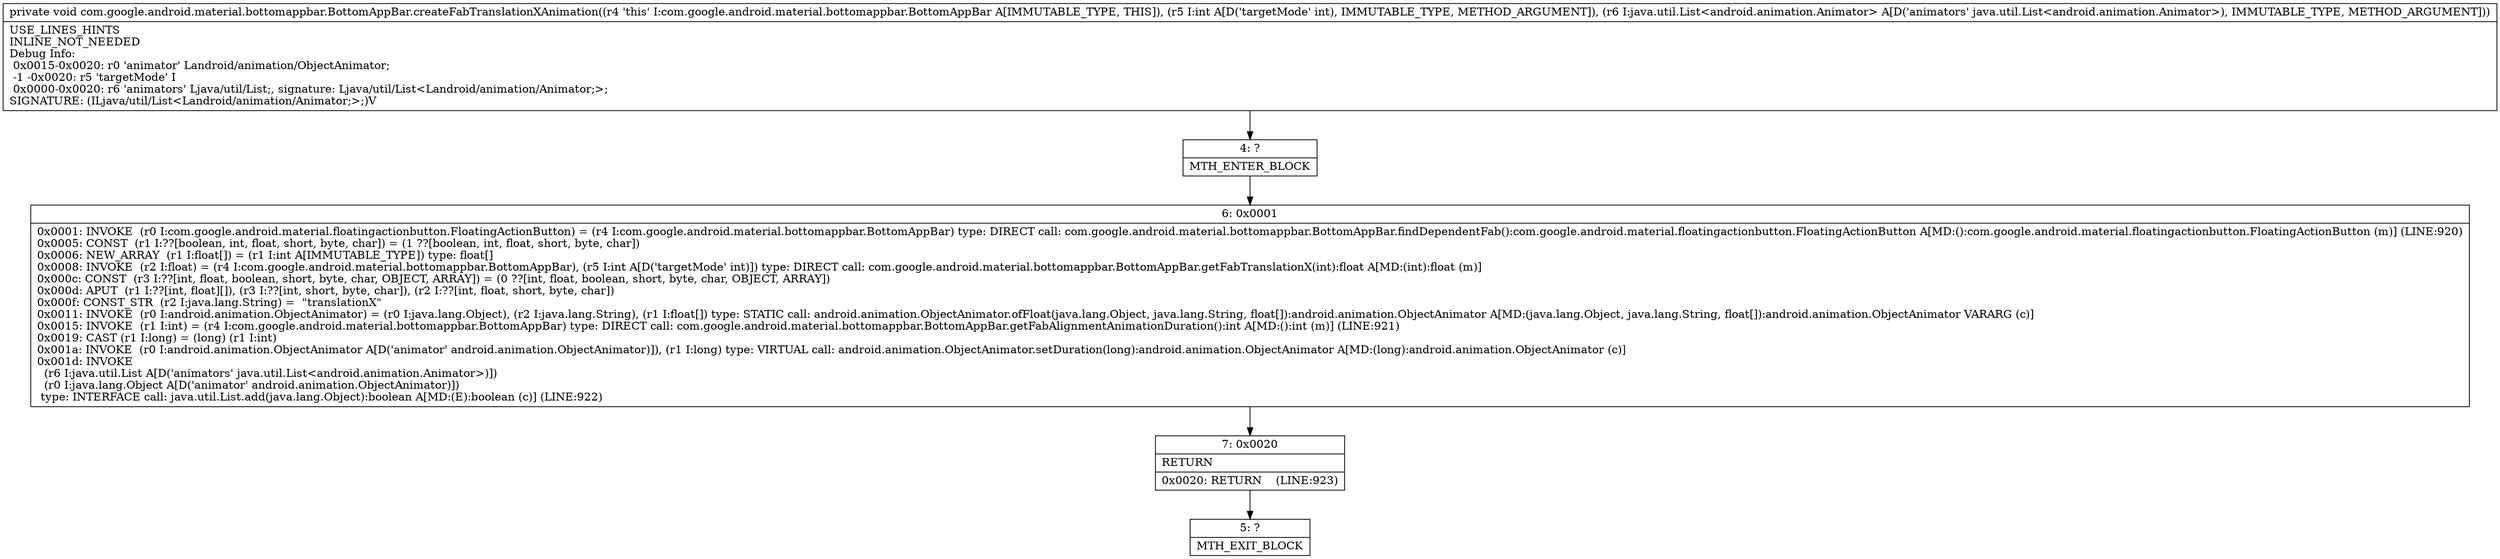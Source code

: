 digraph "CFG forcom.google.android.material.bottomappbar.BottomAppBar.createFabTranslationXAnimation(ILjava\/util\/List;)V" {
Node_4 [shape=record,label="{4\:\ ?|MTH_ENTER_BLOCK\l}"];
Node_6 [shape=record,label="{6\:\ 0x0001|0x0001: INVOKE  (r0 I:com.google.android.material.floatingactionbutton.FloatingActionButton) = (r4 I:com.google.android.material.bottomappbar.BottomAppBar) type: DIRECT call: com.google.android.material.bottomappbar.BottomAppBar.findDependentFab():com.google.android.material.floatingactionbutton.FloatingActionButton A[MD:():com.google.android.material.floatingactionbutton.FloatingActionButton (m)] (LINE:920)\l0x0005: CONST  (r1 I:??[boolean, int, float, short, byte, char]) = (1 ??[boolean, int, float, short, byte, char]) \l0x0006: NEW_ARRAY  (r1 I:float[]) = (r1 I:int A[IMMUTABLE_TYPE]) type: float[] \l0x0008: INVOKE  (r2 I:float) = (r4 I:com.google.android.material.bottomappbar.BottomAppBar), (r5 I:int A[D('targetMode' int)]) type: DIRECT call: com.google.android.material.bottomappbar.BottomAppBar.getFabTranslationX(int):float A[MD:(int):float (m)]\l0x000c: CONST  (r3 I:??[int, float, boolean, short, byte, char, OBJECT, ARRAY]) = (0 ??[int, float, boolean, short, byte, char, OBJECT, ARRAY]) \l0x000d: APUT  (r1 I:??[int, float][]), (r3 I:??[int, short, byte, char]), (r2 I:??[int, float, short, byte, char]) \l0x000f: CONST_STR  (r2 I:java.lang.String) =  \"translationX\" \l0x0011: INVOKE  (r0 I:android.animation.ObjectAnimator) = (r0 I:java.lang.Object), (r2 I:java.lang.String), (r1 I:float[]) type: STATIC call: android.animation.ObjectAnimator.ofFloat(java.lang.Object, java.lang.String, float[]):android.animation.ObjectAnimator A[MD:(java.lang.Object, java.lang.String, float[]):android.animation.ObjectAnimator VARARG (c)]\l0x0015: INVOKE  (r1 I:int) = (r4 I:com.google.android.material.bottomappbar.BottomAppBar) type: DIRECT call: com.google.android.material.bottomappbar.BottomAppBar.getFabAlignmentAnimationDuration():int A[MD:():int (m)] (LINE:921)\l0x0019: CAST (r1 I:long) = (long) (r1 I:int) \l0x001a: INVOKE  (r0 I:android.animation.ObjectAnimator A[D('animator' android.animation.ObjectAnimator)]), (r1 I:long) type: VIRTUAL call: android.animation.ObjectAnimator.setDuration(long):android.animation.ObjectAnimator A[MD:(long):android.animation.ObjectAnimator (c)]\l0x001d: INVOKE  \l  (r6 I:java.util.List A[D('animators' java.util.List\<android.animation.Animator\>)])\l  (r0 I:java.lang.Object A[D('animator' android.animation.ObjectAnimator)])\l type: INTERFACE call: java.util.List.add(java.lang.Object):boolean A[MD:(E):boolean (c)] (LINE:922)\l}"];
Node_7 [shape=record,label="{7\:\ 0x0020|RETURN\l|0x0020: RETURN    (LINE:923)\l}"];
Node_5 [shape=record,label="{5\:\ ?|MTH_EXIT_BLOCK\l}"];
MethodNode[shape=record,label="{private void com.google.android.material.bottomappbar.BottomAppBar.createFabTranslationXAnimation((r4 'this' I:com.google.android.material.bottomappbar.BottomAppBar A[IMMUTABLE_TYPE, THIS]), (r5 I:int A[D('targetMode' int), IMMUTABLE_TYPE, METHOD_ARGUMENT]), (r6 I:java.util.List\<android.animation.Animator\> A[D('animators' java.util.List\<android.animation.Animator\>), IMMUTABLE_TYPE, METHOD_ARGUMENT]))  | USE_LINES_HINTS\lINLINE_NOT_NEEDED\lDebug Info:\l  0x0015\-0x0020: r0 'animator' Landroid\/animation\/ObjectAnimator;\l  \-1 \-0x0020: r5 'targetMode' I\l  0x0000\-0x0020: r6 'animators' Ljava\/util\/List;, signature: Ljava\/util\/List\<Landroid\/animation\/Animator;\>;\lSIGNATURE: (ILjava\/util\/List\<Landroid\/animation\/Animator;\>;)V\l}"];
MethodNode -> Node_4;Node_4 -> Node_6;
Node_6 -> Node_7;
Node_7 -> Node_5;
}

